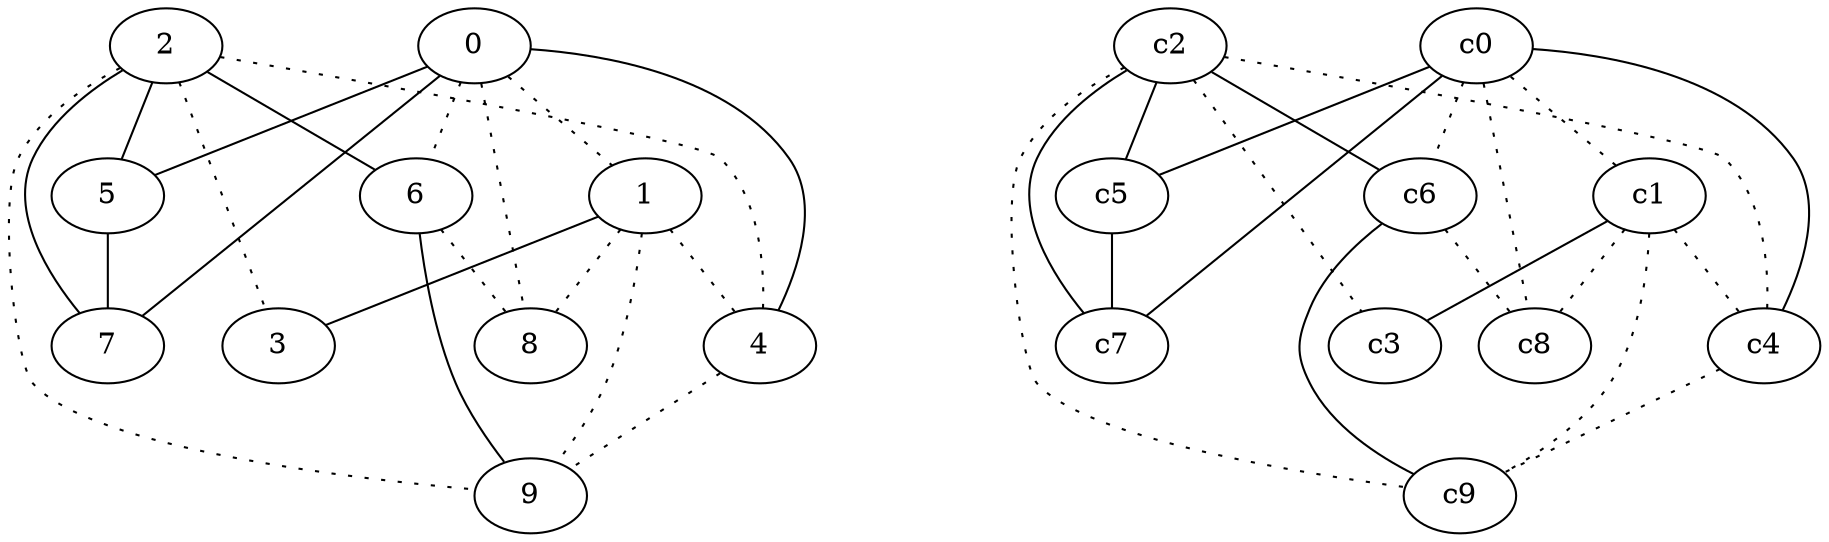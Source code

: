 graph {
a0[label=0];
a1[label=1];
a2[label=2];
a3[label=3];
a4[label=4];
a5[label=5];
a6[label=6];
a7[label=7];
a8[label=8];
a9[label=9];
a0 -- a1 [style=dotted];
a0 -- a4;
a0 -- a5;
a0 -- a6 [style=dotted];
a0 -- a7;
a0 -- a8 [style=dotted];
a1 -- a3;
a1 -- a4 [style=dotted];
a1 -- a8 [style=dotted];
a1 -- a9 [style=dotted];
a2 -- a3 [style=dotted];
a2 -- a4 [style=dotted];
a2 -- a5;
a2 -- a6;
a2 -- a7;
a2 -- a9 [style=dotted];
a4 -- a9 [style=dotted];
a5 -- a7;
a6 -- a8 [style=dotted];
a6 -- a9;
c0 -- c1 [style=dotted];
c0 -- c4;
c0 -- c5;
c0 -- c6 [style=dotted];
c0 -- c7;
c0 -- c8 [style=dotted];
c1 -- c3;
c1 -- c4 [style=dotted];
c1 -- c8 [style=dotted];
c1 -- c9 [style=dotted];
c2 -- c3 [style=dotted];
c2 -- c4 [style=dotted];
c2 -- c5;
c2 -- c6;
c2 -- c7;
c2 -- c9 [style=dotted];
c4 -- c9 [style=dotted];
c5 -- c7;
c6 -- c8 [style=dotted];
c6 -- c9;
}
